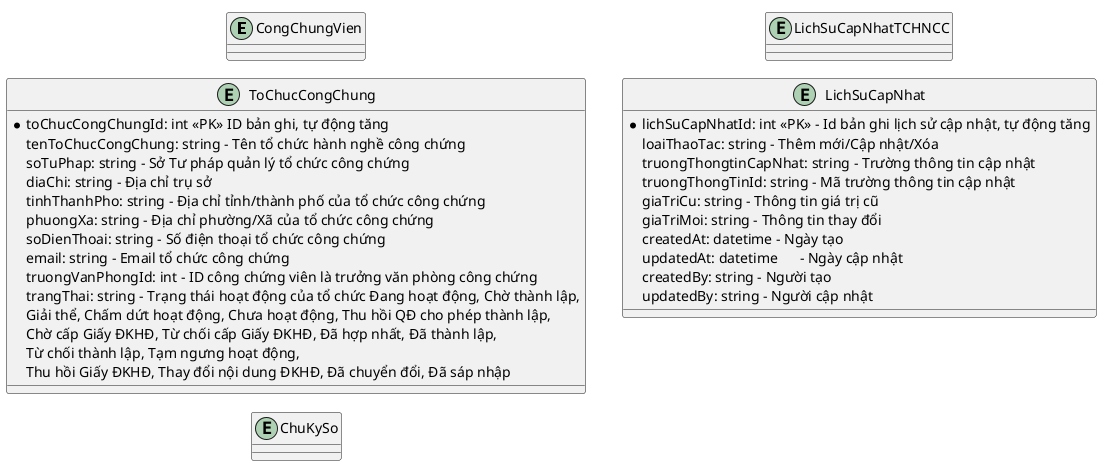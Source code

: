 @startuml ldm
!pragma layout smetana
left to right direction

entity CongChungVien
entity ToChucCongChung
entity ChuKySo
entity LichSuCapNhatTCHNCC

entity LichSuCapNhat {
  *lichSuCapNhatId: int <<PK>> - Id bản ghi lịch sử cập nhật, tự động tăng
  loaiThaoTac: string - Thêm mới/Cập nhật/Xóa
  truongThongtinCapNhat: string - Trường thông tin cập nhật
  truongThongTinId: string - Mã trường thông tin cập nhật
  giaTriCu: string - Thông tin giá trị cũ
  giaTriMoi: string - Thông tin thay đổi
  createdAt: datetime - Ngày tạo
  updatedAt: datetime      - Ngày cập nhật
  createdBy: string - Người tạo
  updatedBy: string - Người cập nhật
}

entity ToChucCongChung {
  *toChucCongChungId: int <<PK>> ID bản ghi, tự động tăng
  tenToChucCongChung: string - Tên tổ chức hành nghề công chứng
  soTuPhap: string - Sở Tư pháp quản lý tổ chức công chứng
  diaChi: string - Địa chỉ trụ sở
  tinhThanhPho: string - Địa chỉ tỉnh/thành phố của tổ chức công chứng
  phuongXa: string - Địa chỉ phường/Xã của tổ chức công chứng
  soDienThoai: string - Số điện thoại tổ chức công chứng
  email: string - Email tổ chức công chứng
  truongVanPhongId: int - ID công chứng viên là trưởng văn phòng công chứng
  trangThai: string - Trạng thái hoạt động của tổ chức Đang hoạt động, Chờ thành lập, 
    Giải thể, Chấm dứt hoạt động, Chưa hoạt động, Thu hồi QĐ cho phép thành lập, 
    Chờ cấp Giấy ĐKHĐ, Từ chối cấp Giấy ĐKHĐ, Đã hợp nhất, Đã thành lập, 
    Từ chối thành lập, Tạm ngưng hoạt động, 
    Thu hồi Giấy ĐKHĐ, Thay đổi nội dung ĐKHĐ, Đã chuyển đổi, Đã sáp nhập
}

@enduml
